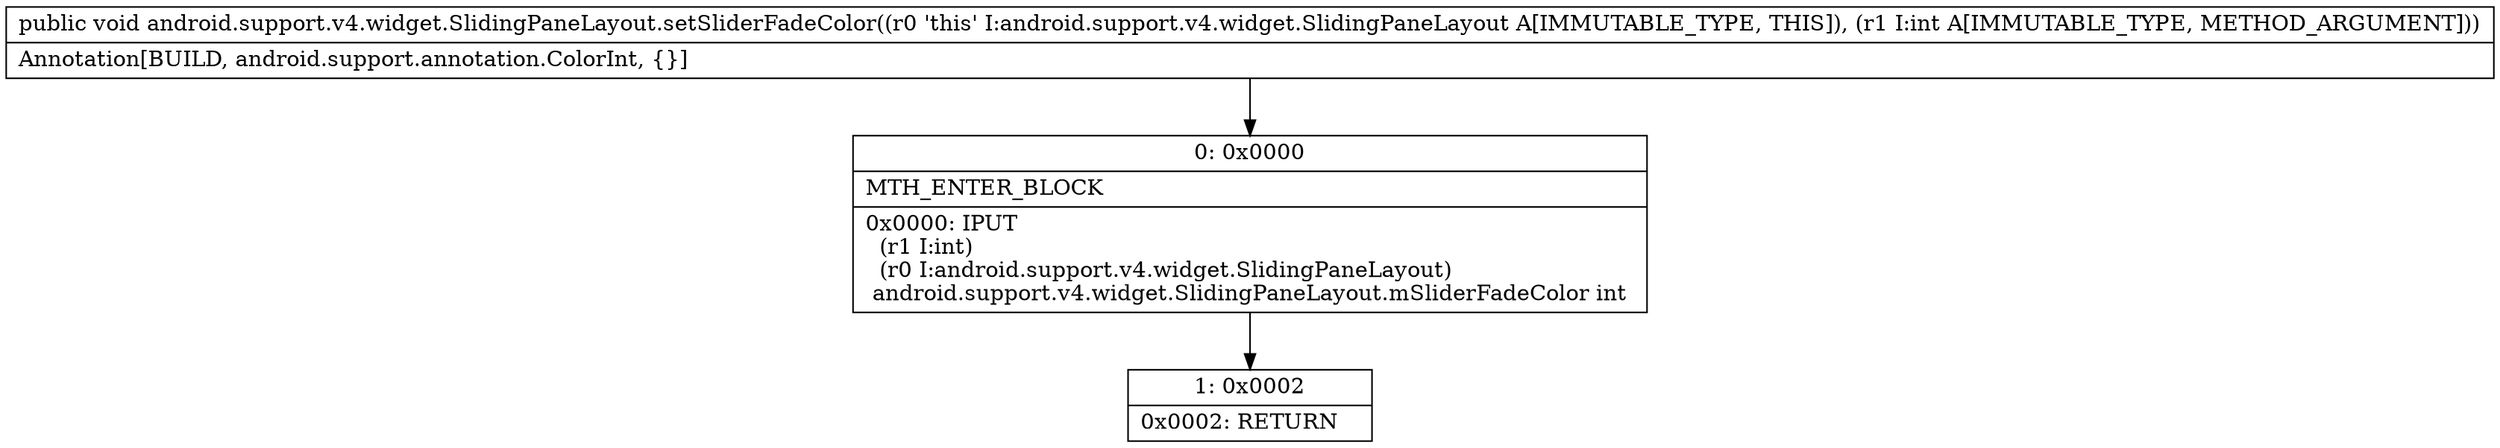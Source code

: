 digraph "CFG forandroid.support.v4.widget.SlidingPaneLayout.setSliderFadeColor(I)V" {
Node_0 [shape=record,label="{0\:\ 0x0000|MTH_ENTER_BLOCK\l|0x0000: IPUT  \l  (r1 I:int)\l  (r0 I:android.support.v4.widget.SlidingPaneLayout)\l android.support.v4.widget.SlidingPaneLayout.mSliderFadeColor int \l}"];
Node_1 [shape=record,label="{1\:\ 0x0002|0x0002: RETURN   \l}"];
MethodNode[shape=record,label="{public void android.support.v4.widget.SlidingPaneLayout.setSliderFadeColor((r0 'this' I:android.support.v4.widget.SlidingPaneLayout A[IMMUTABLE_TYPE, THIS]), (r1 I:int A[IMMUTABLE_TYPE, METHOD_ARGUMENT]))  | Annotation[BUILD, android.support.annotation.ColorInt, \{\}]\l}"];
MethodNode -> Node_0;
Node_0 -> Node_1;
}

